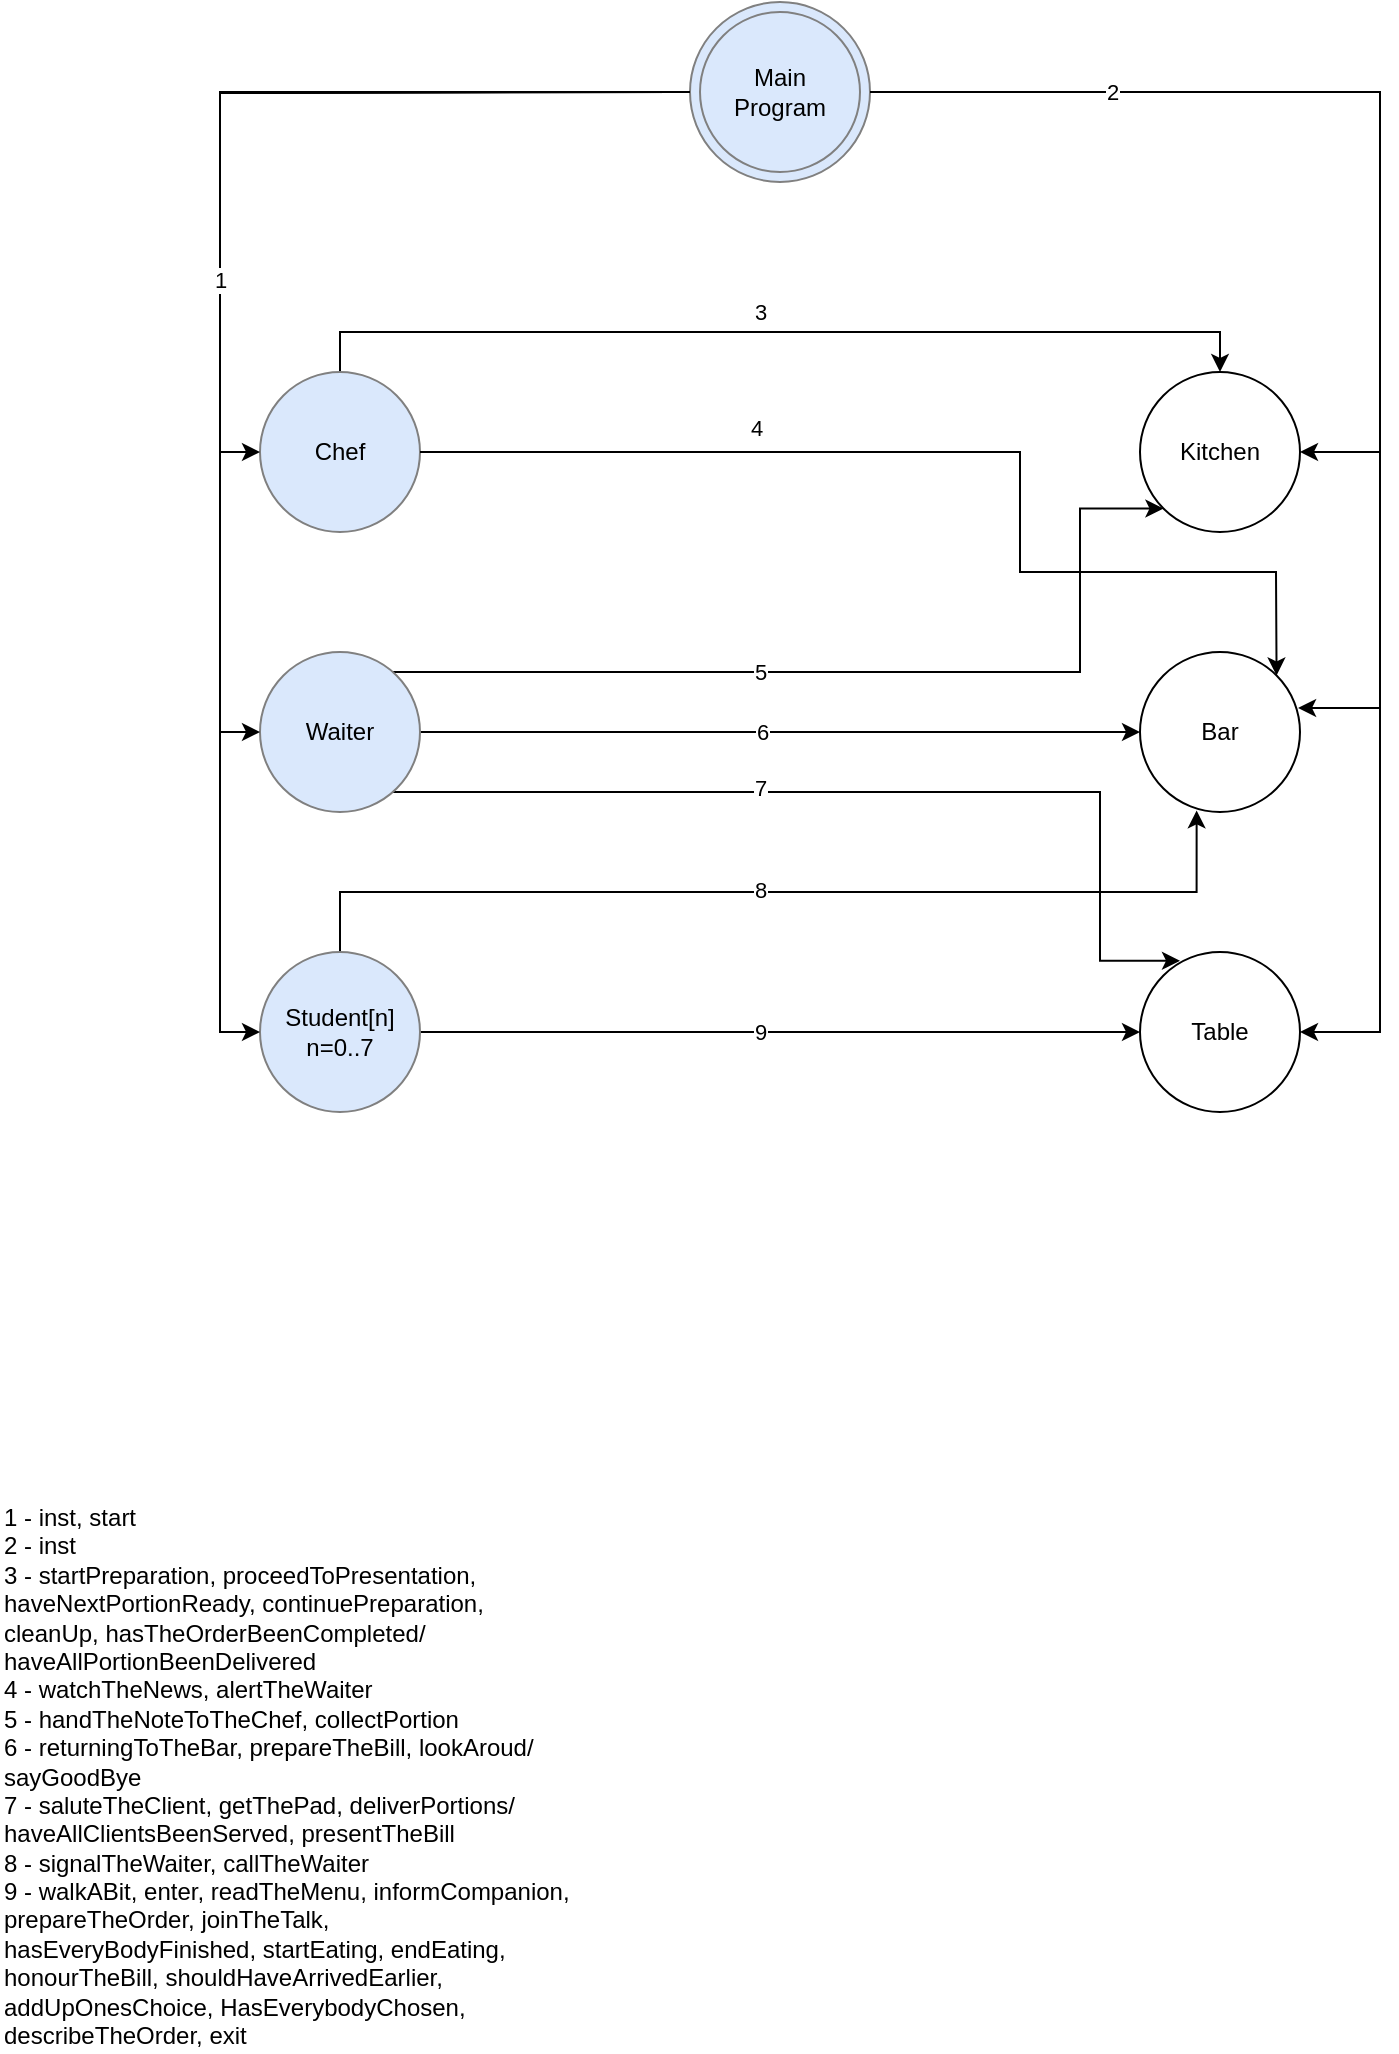<mxfile>
    <diagram id="dL68ML8HeQB0krsFM4QG" name="Page-1">
        <mxGraphModel dx="1079" dy="511" grid="1" gridSize="10" guides="1" tooltips="1" connect="1" arrows="1" fold="1" page="1" pageScale="1" pageWidth="827" pageHeight="1169" math="0" shadow="0">
            <root>
                <mxCell id="0"/>
                <mxCell id="1" parent="0"/>
                <mxCell id="0n8z57wEoNdcpEe77m6L-2" value="&lt;div&gt;Main&lt;/div&gt;&lt;div&gt;Program&lt;/div&gt;" style="ellipse;whiteSpace=wrap;html=1;fillColor=#dae8fc;strokeColor=#808080;" parent="1" vertex="1">
                    <mxGeometry x="365" y="35" width="90" height="90" as="geometry"/>
                </mxCell>
                <mxCell id="AYBJWy7RnWGATPJfJ0bl-2" style="edgeStyle=orthogonalEdgeStyle;rounded=0;orthogonalLoop=1;jettySize=auto;html=1;entryX=0.5;entryY=0;entryDx=0;entryDy=0;" parent="1" source="CHyU5B67_R3pXy2R8SUt-1" target="CHyU5B67_R3pXy2R8SUt-4" edge="1">
                    <mxGeometry relative="1" as="geometry">
                        <Array as="points">
                            <mxPoint x="190" y="200"/>
                            <mxPoint x="630" y="200"/>
                        </Array>
                    </mxGeometry>
                </mxCell>
                <mxCell id="AYBJWy7RnWGATPJfJ0bl-3" value="3" style="edgeLabel;html=1;align=center;verticalAlign=middle;resizable=0;points=[];" parent="AYBJWy7RnWGATPJfJ0bl-2" connectable="0" vertex="1">
                    <mxGeometry x="-0.142" y="-5" relative="1" as="geometry">
                        <mxPoint x="24" y="-15" as="offset"/>
                    </mxGeometry>
                </mxCell>
                <mxCell id="CHyU5B67_R3pXy2R8SUt-1" value="Chef" style="ellipse;whiteSpace=wrap;html=1;fillColor=#dae8fc;strokeColor=#808080;" parent="1" vertex="1">
                    <mxGeometry x="150" y="220" width="80" height="80" as="geometry"/>
                </mxCell>
                <mxCell id="CHyU5B67_R3pXy2R8SUt-4" value="Kitchen" style="ellipse;whiteSpace=wrap;html=1;" parent="1" vertex="1">
                    <mxGeometry x="590" y="220" width="80" height="80" as="geometry"/>
                </mxCell>
                <mxCell id="CHyU5B67_R3pXy2R8SUt-40" value="&lt;div&gt;&lt;br&gt;&lt;/div&gt;&lt;div&gt;1 - inst, start&lt;br&gt;&lt;/div&gt;&lt;div&gt;2 - inst&lt;/div&gt;&lt;div&gt;3 - startPreparation, proceedToPresentation, haveNextPortionReady, continuePreparation, cleanUp, hasTheOrderBeenCompleted/ haveAllPortionBeenDelivered&lt;br&gt;&lt;/div&gt;&lt;div&gt;4 - watchTheNews, alertTheWaiter&lt;br&gt;&lt;/div&gt;&lt;div&gt;5 - handTheNoteToTheChef, collectPortion&lt;/div&gt;&lt;div&gt;6 - returningToTheBar, prepareTheBill, lookAroud/ sayGoodBye&lt;br&gt;&lt;/div&gt;&lt;div&gt;7 - saluteTheClient, getThePad, deliverPortions/ haveAllClientsBeenServed, presentTheBill&lt;/div&gt;&lt;div&gt;8 - signalTheWaiter, callTheWaiter&lt;br&gt;&lt;/div&gt;&lt;div&gt;9 - walkABit, enter, readTheMenu, informCompanion, prepareTheOrder, joinTheTalk, hasEveryBodyFinished, startEating, endEating, honourTheBill, shouldHaveArrivedEarlier, addUpOnesChoice, HasEverybodyChosen, describeTheOrder, exit&lt;br&gt;&lt;/div&gt;" style="text;html=1;strokeColor=none;fillColor=none;align=left;verticalAlign=middle;whiteSpace=wrap;rounded=0;" parent="1" vertex="1">
                    <mxGeometry x="20" y="770" width="290" height="290" as="geometry"/>
                </mxCell>
                <mxCell id="u7dFwe4MQtNVLNE_dl1I-13" style="edgeStyle=orthogonalEdgeStyle;rounded=0;orthogonalLoop=1;jettySize=auto;html=1;entryX=0.354;entryY=0.99;entryDx=0;entryDy=0;entryPerimeter=0;" parent="1" source="8J0D2MA1v4f_pQBH2An4-2" target="8J0D2MA1v4f_pQBH2An4-4" edge="1">
                    <mxGeometry relative="1" as="geometry">
                        <Array as="points">
                            <mxPoint x="190" y="480"/>
                            <mxPoint x="618" y="480"/>
                        </Array>
                    </mxGeometry>
                </mxCell>
                <mxCell id="u7dFwe4MQtNVLNE_dl1I-15" value="8" style="edgeLabel;html=1;align=center;verticalAlign=middle;resizable=0;points=[];" parent="u7dFwe4MQtNVLNE_dl1I-13" connectable="0" vertex="1">
                    <mxGeometry x="0.102" y="1" relative="1" as="geometry">
                        <mxPoint x="-35" as="offset"/>
                    </mxGeometry>
                </mxCell>
                <mxCell id="u7dFwe4MQtNVLNE_dl1I-16" style="edgeStyle=orthogonalEdgeStyle;rounded=0;orthogonalLoop=1;jettySize=auto;html=1;" parent="1" source="8J0D2MA1v4f_pQBH2An4-2" target="8J0D2MA1v4f_pQBH2An4-5" edge="1">
                    <mxGeometry relative="1" as="geometry"/>
                </mxCell>
                <mxCell id="u7dFwe4MQtNVLNE_dl1I-17" value="9" style="edgeLabel;html=1;align=center;verticalAlign=middle;resizable=0;points=[];" parent="u7dFwe4MQtNVLNE_dl1I-16" connectable="0" vertex="1">
                    <mxGeometry x="-0.057" y="-2" relative="1" as="geometry">
                        <mxPoint y="-2" as="offset"/>
                    </mxGeometry>
                </mxCell>
                <mxCell id="8J0D2MA1v4f_pQBH2An4-2" value="&lt;div&gt;Student[n]&lt;/div&gt;&lt;div&gt;n=0..7&lt;/div&gt;" style="ellipse;whiteSpace=wrap;html=1;fillColor=#dae8fc;strokeColor=#808080;" parent="1" vertex="1">
                    <mxGeometry x="150" y="510" width="80" height="80" as="geometry"/>
                </mxCell>
                <mxCell id="u7dFwe4MQtNVLNE_dl1I-6" style="edgeStyle=orthogonalEdgeStyle;rounded=0;orthogonalLoop=1;jettySize=auto;html=1;entryX=0;entryY=1;entryDx=0;entryDy=0;" parent="1" source="8J0D2MA1v4f_pQBH2An4-3" target="CHyU5B67_R3pXy2R8SUt-4" edge="1">
                    <mxGeometry relative="1" as="geometry">
                        <Array as="points">
                            <mxPoint x="560" y="370"/>
                            <mxPoint x="560" y="288"/>
                        </Array>
                    </mxGeometry>
                </mxCell>
                <mxCell id="u7dFwe4MQtNVLNE_dl1I-7" value="&lt;div&gt;5&lt;/div&gt;" style="edgeLabel;html=1;align=center;verticalAlign=middle;resizable=0;points=[];" parent="u7dFwe4MQtNVLNE_dl1I-6" connectable="0" vertex="1">
                    <mxGeometry x="-0.171" relative="1" as="geometry">
                        <mxPoint x="-10" as="offset"/>
                    </mxGeometry>
                </mxCell>
                <mxCell id="u7dFwe4MQtNVLNE_dl1I-8" style="edgeStyle=orthogonalEdgeStyle;rounded=0;orthogonalLoop=1;jettySize=auto;html=1;" parent="1" source="8J0D2MA1v4f_pQBH2An4-3" target="8J0D2MA1v4f_pQBH2An4-4" edge="1">
                    <mxGeometry relative="1" as="geometry"/>
                </mxCell>
                <mxCell id="u7dFwe4MQtNVLNE_dl1I-9" value="6" style="edgeLabel;html=1;align=center;verticalAlign=middle;resizable=0;points=[];" parent="u7dFwe4MQtNVLNE_dl1I-8" connectable="0" vertex="1">
                    <mxGeometry x="0.069" y="1" relative="1" as="geometry">
                        <mxPoint x="-22" y="1" as="offset"/>
                    </mxGeometry>
                </mxCell>
                <mxCell id="u7dFwe4MQtNVLNE_dl1I-11" style="edgeStyle=orthogonalEdgeStyle;rounded=0;orthogonalLoop=1;jettySize=auto;html=1;entryX=0.25;entryY=0.055;entryDx=0;entryDy=0;entryPerimeter=0;" parent="1" source="8J0D2MA1v4f_pQBH2An4-3" target="8J0D2MA1v4f_pQBH2An4-5" edge="1">
                    <mxGeometry relative="1" as="geometry">
                        <Array as="points">
                            <mxPoint x="570" y="430"/>
                            <mxPoint x="570" y="514"/>
                        </Array>
                    </mxGeometry>
                </mxCell>
                <mxCell id="u7dFwe4MQtNVLNE_dl1I-12" value="7" style="edgeLabel;html=1;align=center;verticalAlign=middle;resizable=0;points=[];" parent="u7dFwe4MQtNVLNE_dl1I-11" connectable="0" vertex="1">
                    <mxGeometry x="-0.225" y="2" relative="1" as="geometry">
                        <mxPoint x="-2" as="offset"/>
                    </mxGeometry>
                </mxCell>
                <mxCell id="8J0D2MA1v4f_pQBH2An4-3" value="&lt;div&gt;Waiter&lt;/div&gt;" style="ellipse;whiteSpace=wrap;html=1;fillColor=#dae8fc;strokeColor=#808080;" parent="1" vertex="1">
                    <mxGeometry x="150" y="360" width="80" height="80" as="geometry"/>
                </mxCell>
                <mxCell id="8J0D2MA1v4f_pQBH2An4-4" value="Bar" style="ellipse;whiteSpace=wrap;html=1;" parent="1" vertex="1">
                    <mxGeometry x="590" y="360" width="80" height="80" as="geometry"/>
                </mxCell>
                <mxCell id="8J0D2MA1v4f_pQBH2An4-5" value="Table" style="ellipse;whiteSpace=wrap;html=1;" parent="1" vertex="1">
                    <mxGeometry x="590" y="510" width="80" height="80" as="geometry"/>
                </mxCell>
                <mxCell id="CHyU5B67_R3pXy2R8SUt-42" style="edgeStyle=orthogonalEdgeStyle;rounded=0;orthogonalLoop=1;jettySize=auto;html=1;entryX=0;entryY=0.5;entryDx=0;entryDy=0;" parent="1" target="8J0D2MA1v4f_pQBH2An4-2" edge="1">
                    <mxGeometry relative="1" as="geometry">
                        <mxPoint x="360" y="80" as="sourcePoint"/>
                    </mxGeometry>
                </mxCell>
                <mxCell id="CHyU5B67_R3pXy2R8SUt-43" style="edgeStyle=orthogonalEdgeStyle;rounded=0;orthogonalLoop=1;jettySize=auto;html=1;entryX=0;entryY=0.5;entryDx=0;entryDy=0;" parent="1" target="CHyU5B67_R3pXy2R8SUt-1" edge="1">
                    <mxGeometry relative="1" as="geometry">
                        <mxPoint x="360" y="80" as="sourcePoint"/>
                    </mxGeometry>
                </mxCell>
                <mxCell id="CHyU5B67_R3pXy2R8SUt-44" style="edgeStyle=orthogonalEdgeStyle;rounded=0;orthogonalLoop=1;jettySize=auto;html=1;entryX=0;entryY=0.5;entryDx=0;entryDy=0;exitX=0;exitY=0.5;exitDx=0;exitDy=0;" parent="1" source="0n8z57wEoNdcpEe77m6L-2" target="8J0D2MA1v4f_pQBH2An4-3" edge="1">
                    <mxGeometry relative="1" as="geometry">
                        <mxPoint x="360" y="80" as="sourcePoint"/>
                    </mxGeometry>
                </mxCell>
                <mxCell id="0n8z57wEoNdcpEe77m6L-5" value="1" style="edgeLabel;html=1;align=center;verticalAlign=middle;resizable=0;points=[];" parent="CHyU5B67_R3pXy2R8SUt-44" vertex="1" connectable="0">
                    <mxGeometry x="0.144" relative="1" as="geometry">
                        <mxPoint as="offset"/>
                    </mxGeometry>
                </mxCell>
                <mxCell id="CHyU5B67_R3pXy2R8SUt-45" style="edgeStyle=orthogonalEdgeStyle;rounded=0;orthogonalLoop=1;jettySize=auto;html=1;entryX=1;entryY=0.5;entryDx=0;entryDy=0;exitX=1;exitY=0.5;exitDx=0;exitDy=0;" parent="1" source="0n8z57wEoNdcpEe77m6L-2" target="8J0D2MA1v4f_pQBH2An4-5" edge="1">
                    <mxGeometry relative="1" as="geometry">
                        <mxPoint x="720" y="560" as="targetPoint"/>
                        <Array as="points">
                            <mxPoint x="710" y="80"/>
                            <mxPoint x="710" y="550"/>
                        </Array>
                        <mxPoint x="460" y="80" as="sourcePoint"/>
                    </mxGeometry>
                </mxCell>
                <mxCell id="CHyU5B67_R3pXy2R8SUt-46" style="edgeStyle=orthogonalEdgeStyle;rounded=0;orthogonalLoop=1;jettySize=auto;html=1;entryX=1;entryY=0.5;entryDx=0;entryDy=0;" parent="1" target="CHyU5B67_R3pXy2R8SUt-4" edge="1">
                    <mxGeometry relative="1" as="geometry">
                        <Array as="points">
                            <mxPoint x="710" y="80"/>
                            <mxPoint x="710" y="260"/>
                        </Array>
                        <mxPoint x="460" y="80" as="sourcePoint"/>
                    </mxGeometry>
                </mxCell>
                <mxCell id="CHyU5B67_R3pXy2R8SUt-47" style="edgeStyle=orthogonalEdgeStyle;rounded=0;orthogonalLoop=1;jettySize=auto;html=1;entryX=0.988;entryY=0.35;entryDx=0;entryDy=0;entryPerimeter=0;" parent="1" target="8J0D2MA1v4f_pQBH2An4-4" edge="1">
                    <mxGeometry relative="1" as="geometry">
                        <Array as="points">
                            <mxPoint x="710" y="80"/>
                            <mxPoint x="710" y="388"/>
                        </Array>
                        <mxPoint x="460" y="80" as="sourcePoint"/>
                    </mxGeometry>
                </mxCell>
                <mxCell id="CHyU5B67_R3pXy2R8SUt-49" value="2" style="edgeLabel;html=1;align=center;verticalAlign=middle;resizable=0;points=[];" parent="CHyU5B67_R3pXy2R8SUt-47" connectable="0" vertex="1">
                    <mxGeometry x="-0.613" relative="1" as="geometry">
                        <mxPoint as="offset"/>
                    </mxGeometry>
                </mxCell>
                <mxCell id="CHyU5B67_R3pXy2R8SUt-41" value="&lt;div&gt;Main&lt;/div&gt;&lt;div&gt;Program&lt;/div&gt;" style="ellipse;whiteSpace=wrap;html=1;fillColor=#dae8fc;strokeColor=#808080;" parent="1" vertex="1">
                    <mxGeometry x="370" y="40" width="80" height="80" as="geometry"/>
                </mxCell>
                <mxCell id="u7dFwe4MQtNVLNE_dl1I-1" value="" style="endArrow=classic;html=1;rounded=0;exitX=1;exitY=0.5;exitDx=0;exitDy=0;entryX=1;entryY=0;entryDx=0;entryDy=0;" parent="1" source="CHyU5B67_R3pXy2R8SUt-1" target="8J0D2MA1v4f_pQBH2An4-4" edge="1">
                    <mxGeometry width="50" height="50" relative="1" as="geometry">
                        <mxPoint x="320" y="310" as="sourcePoint"/>
                        <mxPoint x="370" y="260" as="targetPoint"/>
                        <Array as="points">
                            <mxPoint x="530" y="260"/>
                            <mxPoint x="530" y="320"/>
                            <mxPoint x="658" y="320"/>
                        </Array>
                    </mxGeometry>
                </mxCell>
                <mxCell id="u7dFwe4MQtNVLNE_dl1I-2" value="&lt;div&gt;4&lt;/div&gt;" style="edgeLabel;html=1;align=center;verticalAlign=middle;resizable=0;points=[];" parent="1" connectable="0" vertex="1">
                    <mxGeometry x="400" y="270" as="geometry">
                        <mxPoint x="-2" y="-22" as="offset"/>
                    </mxGeometry>
                </mxCell>
            </root>
        </mxGraphModel>
    </diagram>
</mxfile>